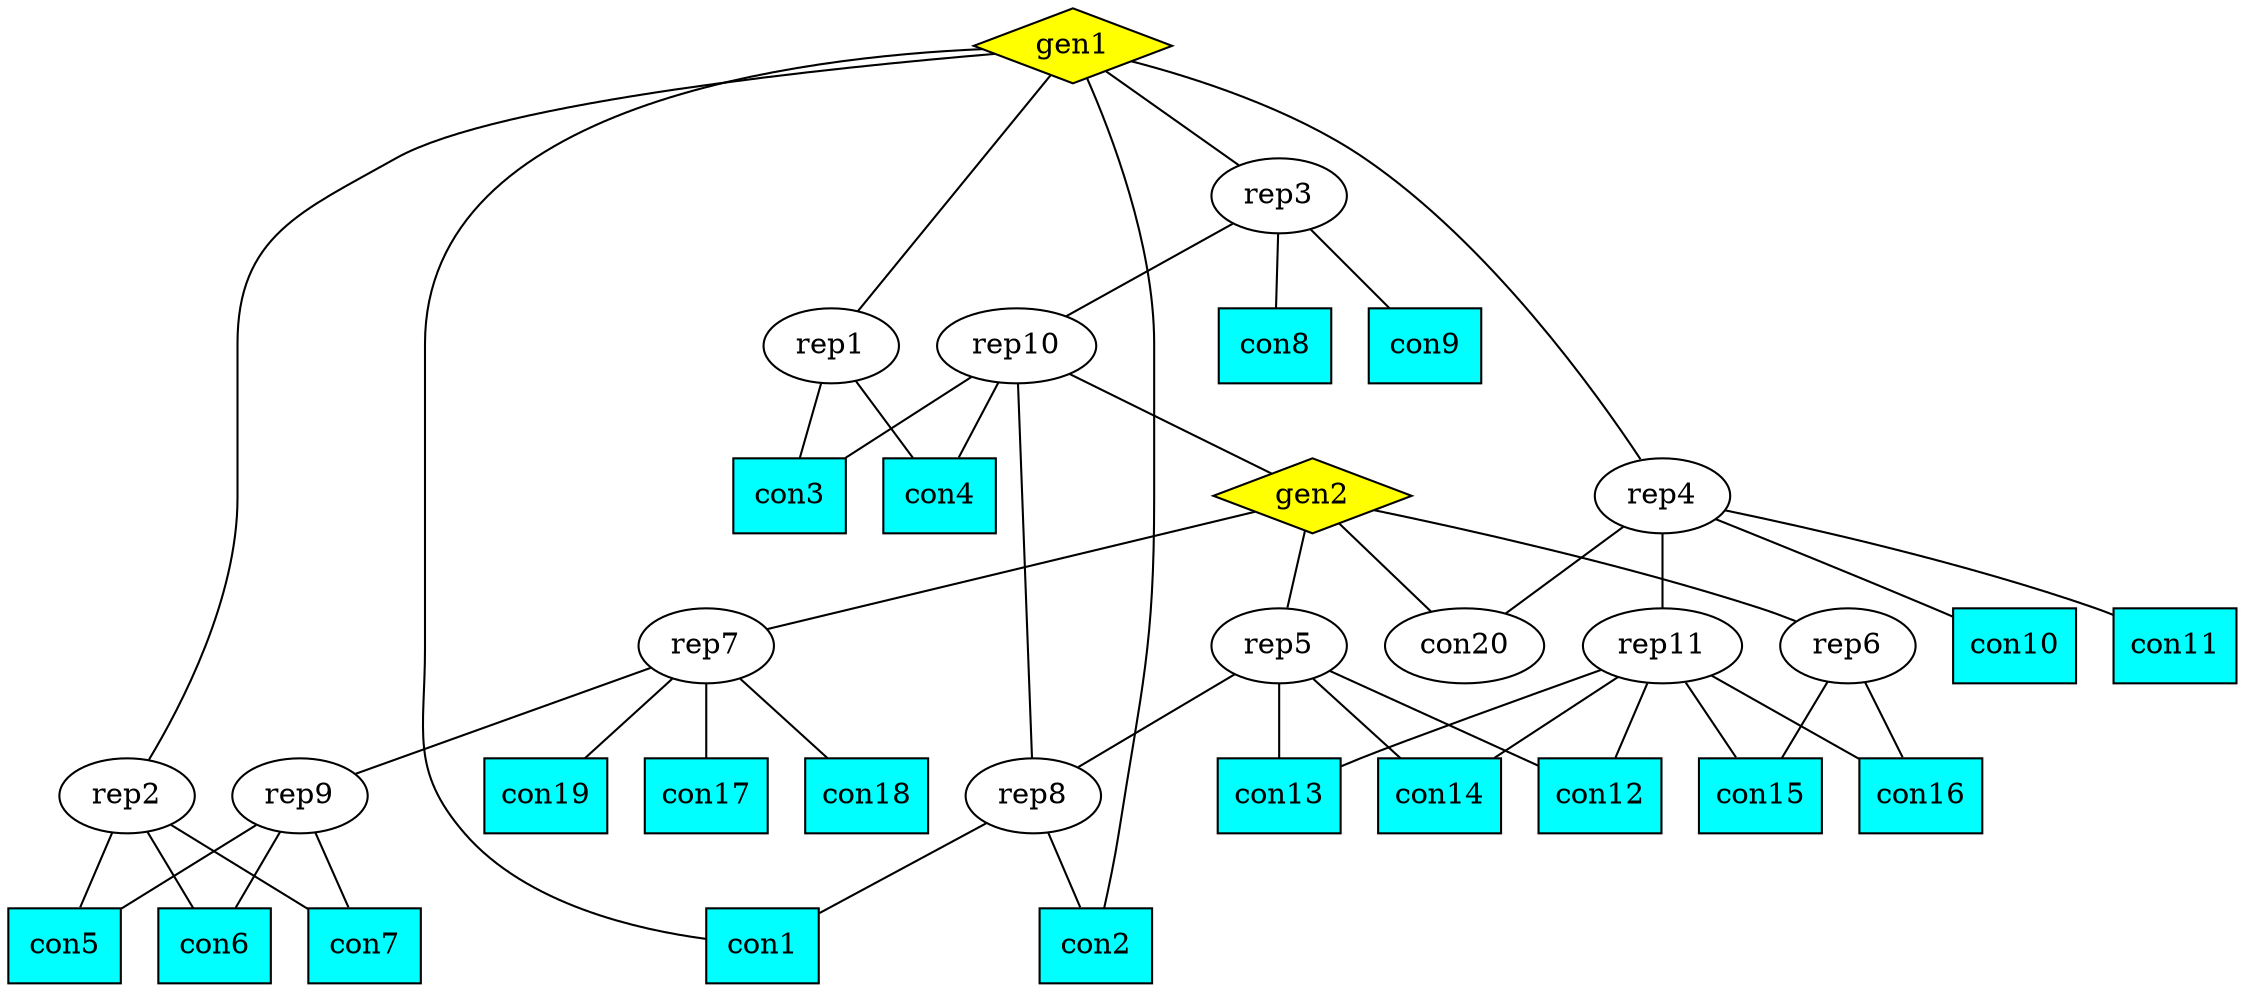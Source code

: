graph smartgrid {
  gen1 [shape=diamond, style=filled, fillcolor=yellow];
  gen2 [shape=diamond, style=filled, fillcolor=yellow];
  con1 [shape=box, style=filled, fillcolor=cyan];
  con2 [shape=box, style=filled, fillcolor=cyan];
  con3 [shape=box, style=filled, fillcolor=cyan];
  con4 [shape=box, style=filled, fillcolor=cyan];
  con5 [shape=box, style=filled, fillcolor=cyan];
  con6 [shape=box, style=filled, fillcolor=cyan];
  con7 [shape=box, style=filled, fillcolor=cyan];
  con8 [shape=box, style=filled, fillcolor=cyan];
  con9 [shape=box, style=filled, fillcolor=cyan];
  con10 [shape=box, style=filled, fillcolor=cyan];
  con11 [shape=box, style=filled, fillcolor=cyan];
  con12 [shape=box, style=filled, fillcolor=cyan];
  con13 [shape=box, style=filled, fillcolor=cyan];
  con14 [shape=box, style=filled, fillcolor=cyan];
  con15 [shape=box, style=filled, fillcolor=cyan];
  con16 [shape=box, style=filled, fillcolor=cyan];
  con17 [shape=box, style=filled, fillcolor=cyan];
  con18 [shape=box, style=filled, fillcolor=cyan];
  con19 [shape=box, style=filled, fillcolor=cyan];

  gen1 -- con1;
  gen1 -- con2;
  gen1 -- rep1;
  gen1 -- rep2;
  gen1 -- rep3;
  gen1 -- rep4;
  rep1 -- con3;
  rep1 -- con4;
  rep2 -- con5;
  rep2 -- con6;
  rep2 -- con7;
  rep3 -- con8;
  rep3 -- con9;
  rep4 -- con10;
  rep4 -- con11;
  rep4 -- con20;
  rep4 -- rep11;
  gen2 -- con20;
  gen2 -- rep5;
  gen2 -- rep6;
  gen2 -- rep7;
  rep5 -- con12;
  rep5 -- con13;
  rep5 -- con14;
  rep5 -- rep8
  rep6 -- con15;
  rep6 -- con16;
  rep7 -- con17;
  rep7 -- con18;
  rep7 -- con19;
  rep7 -- rep9;
  rep8 -- rep10;
  rep3 -- rep10;
  rep10 -- gen2;
  rep8 -- con1;
  rep8 -- con2;
  rep9 -- con5;
  rep9 -- con6;
  rep9 -- con7;
  rep10 -- con3;
  rep10 -- con4;
  rep11 -- con12;
  rep11 -- con13;
  rep11 -- con14;
  rep11 -- con15;
  rep11 -- con16;
}
